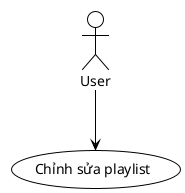 @startuml UC015-Sua-Playlist
!theme plain

actor User
usecase "Chỉnh sửa playlist" as UC015

User --> UC015

@enduml
